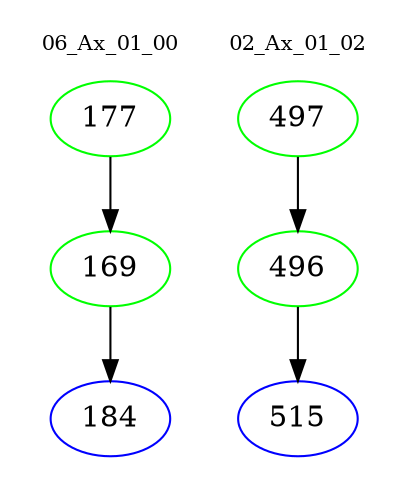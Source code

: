 digraph{
subgraph cluster_0 {
color = white
label = "06_Ax_01_00";
fontsize=10;
T0_177 [label="177", color="green"]
T0_177 -> T0_169 [color="black"]
T0_169 [label="169", color="green"]
T0_169 -> T0_184 [color="black"]
T0_184 [label="184", color="blue"]
}
subgraph cluster_1 {
color = white
label = "02_Ax_01_02";
fontsize=10;
T1_497 [label="497", color="green"]
T1_497 -> T1_496 [color="black"]
T1_496 [label="496", color="green"]
T1_496 -> T1_515 [color="black"]
T1_515 [label="515", color="blue"]
}
}
